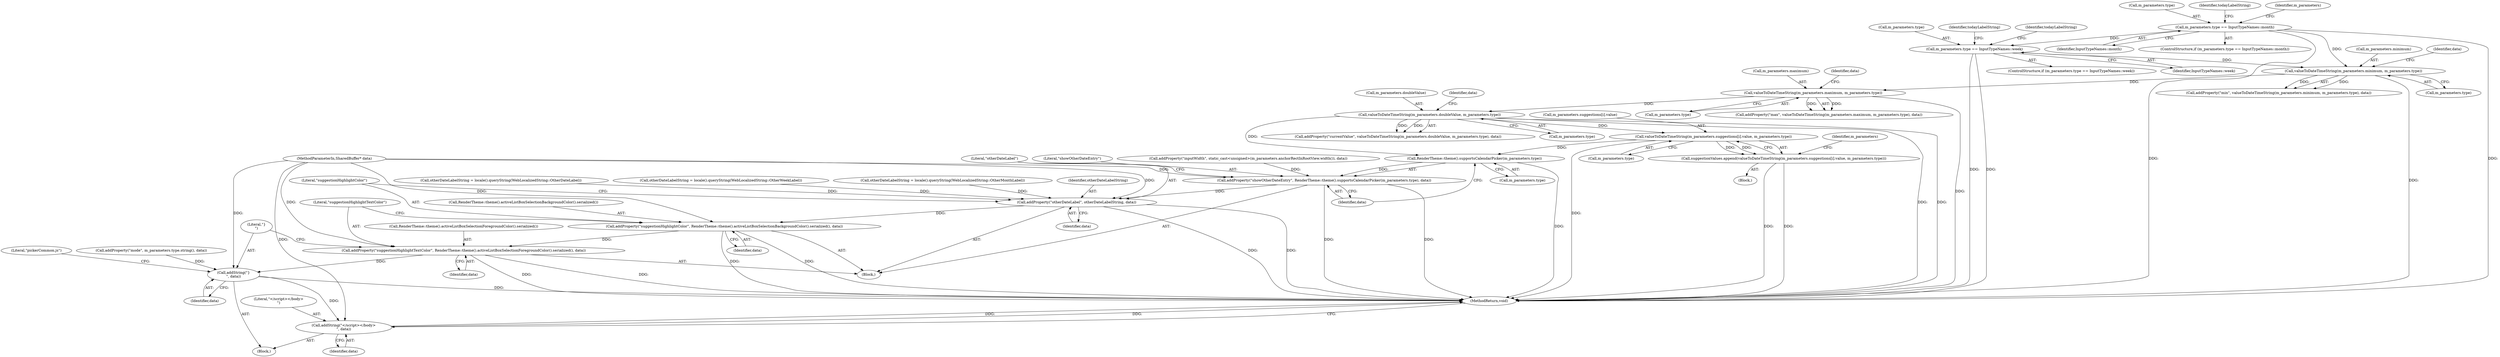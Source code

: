 digraph "0_Chrome_bd3392a1f8b95bf0b0ee3821bc3245d743fb1337@array" {
"1000312" [label="(Call,valueToDateTimeString(m_parameters.suggestions[i].value, m_parameters.type))"];
"1000227" [label="(Call,valueToDateTimeString(m_parameters.doubleValue, m_parameters.type))"];
"1000203" [label="(Call,valueToDateTimeString(m_parameters.maximum, m_parameters.type))"];
"1000193" [label="(Call,valueToDateTimeString(m_parameters.minimum, m_parameters.type))"];
"1000129" [label="(Call,m_parameters.type == InputTypeNames::month)"];
"1000145" [label="(Call,m_parameters.type == InputTypeNames::week)"];
"1000311" [label="(Call,suggestionValues.append(valueToDateTimeString(m_parameters.suggestions[i].value, m_parameters.type)))"];
"1000359" [label="(Call,RenderTheme::theme().supportsCalendarPicker(m_parameters.type))"];
"1000357" [label="(Call,addProperty(\"showOtherDateEntry\", RenderTheme::theme().supportsCalendarPicker(m_parameters.type), data))"];
"1000364" [label="(Call,addProperty(\"otherDateLabel\", otherDateLabelString, data))"];
"1000368" [label="(Call,addProperty(\"suggestionHighlightColor\", RenderTheme::theme().activeListBoxSelectionBackgroundColor().serialized(), data))"];
"1000372" [label="(Call,addProperty(\"suggestionHighlightTextColor\", RenderTheme::theme().activeListBoxSelectionForegroundColor().serialized(), data))"];
"1000376" [label="(Call,addString(\"}\n\", data))"];
"1000388" [label="(Call,addString(\"</script></body>\n\", data))"];
"1000365" [label="(Literal,\"otherDateLabel\")"];
"1000130" [label="(Call,m_parameters.type)"];
"1000312" [label="(Call,valueToDateTimeString(m_parameters.suggestions[i].value, m_parameters.type))"];
"1000391" [label="(MethodReturn,void)"];
"1000368" [label="(Call,addProperty(\"suggestionHighlightColor\", RenderTheme::theme().activeListBoxSelectionBackgroundColor().serialized(), data))"];
"1000102" [label="(Block,)"];
"1000204" [label="(Call,m_parameters.maximum)"];
"1000359" [label="(Call,RenderTheme::theme().supportsCalendarPicker(m_parameters.type))"];
"1000145" [label="(Call,m_parameters.type == InputTypeNames::week)"];
"1000101" [label="(MethodParameterIn,SharedBuffer* data)"];
"1000197" [label="(Call,m_parameters.type)"];
"1000136" [label="(Identifier,todayLabelString)"];
"1000371" [label="(Identifier,data)"];
"1000375" [label="(Identifier,data)"];
"1000144" [label="(ControlStructure,if (m_parameters.type == InputTypeNames::week))"];
"1000194" [label="(Call,m_parameters.minimum)"];
"1000225" [label="(Call,addProperty(\"currentValue\", valueToDateTimeString(m_parameters.doubleValue, m_parameters.type), data))"];
"1000369" [label="(Literal,\"suggestionHighlightColor\")"];
"1000311" [label="(Call,suggestionValues.append(valueToDateTimeString(m_parameters.suggestions[i].value, m_parameters.type)))"];
"1000133" [label="(Identifier,InputTypeNames::month)"];
"1000207" [label="(Call,m_parameters.type)"];
"1000363" [label="(Identifier,data)"];
"1000193" [label="(Call,valueToDateTimeString(m_parameters.minimum, m_parameters.type))"];
"1000191" [label="(Call,addProperty(\"min\", valueToDateTimeString(m_parameters.minimum, m_parameters.type), data))"];
"1000129" [label="(Call,m_parameters.type == InputTypeNames::month)"];
"1000376" [label="(Call,addString(\"}\n\", data))"];
"1000147" [label="(Identifier,m_parameters)"];
"1000320" [label="(Call,m_parameters.type)"];
"1000388" [label="(Call,addString(\"</script></body>\n\", data))"];
"1000152" [label="(Identifier,todayLabelString)"];
"1000389" [label="(Literal,\"</script></body>\n\")"];
"1000390" [label="(Identifier,data)"];
"1000370" [label="(Call,RenderTheme::theme().activeListBoxSelectionBackgroundColor().serialized())"];
"1000227" [label="(Call,valueToDateTimeString(m_parameters.doubleValue, m_parameters.type))"];
"1000200" [label="(Identifier,data)"];
"1000367" [label="(Identifier,data)"];
"1000128" [label="(ControlStructure,if (m_parameters.type == InputTypeNames::month))"];
"1000366" [label="(Identifier,otherDateLabelString)"];
"1000377" [label="(Literal,\"}\n\")"];
"1000165" [label="(Call,otherDateLabelString = locale().queryString(WebLocalizedString::OtherDateLabel))"];
"1000149" [label="(Identifier,InputTypeNames::week)"];
"1000231" [label="(Call,m_parameters.type)"];
"1000310" [label="(Block,)"];
"1000210" [label="(Identifier,data)"];
"1000228" [label="(Call,m_parameters.doubleValue)"];
"1000313" [label="(Call,m_parameters.suggestions[i].value)"];
"1000378" [label="(Identifier,data)"];
"1000360" [label="(Call,m_parameters.type)"];
"1000358" [label="(Literal,\"showOtherDateEntry\")"];
"1000372" [label="(Call,addProperty(\"suggestionHighlightTextColor\", RenderTheme::theme().activeListBoxSelectionForegroundColor().serialized(), data))"];
"1000364" [label="(Call,addProperty(\"otherDateLabel\", otherDateLabelString, data))"];
"1000201" [label="(Call,addProperty(\"max\", valueToDateTimeString(m_parameters.maximum, m_parameters.type), data))"];
"1000381" [label="(Literal,\"pickerCommon.js\")"];
"1000203" [label="(Call,valueToDateTimeString(m_parameters.maximum, m_parameters.type))"];
"1000234" [label="(Identifier,data)"];
"1000296" [label="(Block,)"];
"1000351" [label="(Call,addProperty(\"inputWidth\", static_cast<unsigned>(m_parameters.anchorRectInRootView.width()), data))"];
"1000357" [label="(Call,addProperty(\"showOtherDateEntry\", RenderTheme::theme().supportsCalendarPicker(m_parameters.type), data))"];
"1000155" [label="(Call,otherDateLabelString = locale().queryString(WebLocalizedString::OtherWeekLabel))"];
"1000139" [label="(Call,otherDateLabelString = locale().queryString(WebLocalizedString::OtherMonthLabel))"];
"1000162" [label="(Identifier,todayLabelString)"];
"1000146" [label="(Call,m_parameters.type)"];
"1000373" [label="(Literal,\"suggestionHighlightTextColor\")"];
"1000374" [label="(Call,RenderTheme::theme().activeListBoxSelectionForegroundColor().serialized())"];
"1000327" [label="(Identifier,m_parameters)"];
"1000290" [label="(Call,addProperty(\"mode\", m_parameters.type.string(), data))"];
"1000312" -> "1000311"  [label="AST: "];
"1000312" -> "1000320"  [label="CFG: "];
"1000313" -> "1000312"  [label="AST: "];
"1000320" -> "1000312"  [label="AST: "];
"1000311" -> "1000312"  [label="CFG: "];
"1000312" -> "1000391"  [label="DDG: "];
"1000312" -> "1000311"  [label="DDG: "];
"1000312" -> "1000311"  [label="DDG: "];
"1000227" -> "1000312"  [label="DDG: "];
"1000312" -> "1000359"  [label="DDG: "];
"1000227" -> "1000225"  [label="AST: "];
"1000227" -> "1000231"  [label="CFG: "];
"1000228" -> "1000227"  [label="AST: "];
"1000231" -> "1000227"  [label="AST: "];
"1000234" -> "1000227"  [label="CFG: "];
"1000227" -> "1000391"  [label="DDG: "];
"1000227" -> "1000391"  [label="DDG: "];
"1000227" -> "1000225"  [label="DDG: "];
"1000227" -> "1000225"  [label="DDG: "];
"1000203" -> "1000227"  [label="DDG: "];
"1000227" -> "1000359"  [label="DDG: "];
"1000203" -> "1000201"  [label="AST: "];
"1000203" -> "1000207"  [label="CFG: "];
"1000204" -> "1000203"  [label="AST: "];
"1000207" -> "1000203"  [label="AST: "];
"1000210" -> "1000203"  [label="CFG: "];
"1000203" -> "1000391"  [label="DDG: "];
"1000203" -> "1000201"  [label="DDG: "];
"1000203" -> "1000201"  [label="DDG: "];
"1000193" -> "1000203"  [label="DDG: "];
"1000193" -> "1000191"  [label="AST: "];
"1000193" -> "1000197"  [label="CFG: "];
"1000194" -> "1000193"  [label="AST: "];
"1000197" -> "1000193"  [label="AST: "];
"1000200" -> "1000193"  [label="CFG: "];
"1000193" -> "1000391"  [label="DDG: "];
"1000193" -> "1000191"  [label="DDG: "];
"1000193" -> "1000191"  [label="DDG: "];
"1000129" -> "1000193"  [label="DDG: "];
"1000145" -> "1000193"  [label="DDG: "];
"1000129" -> "1000128"  [label="AST: "];
"1000129" -> "1000133"  [label="CFG: "];
"1000130" -> "1000129"  [label="AST: "];
"1000133" -> "1000129"  [label="AST: "];
"1000136" -> "1000129"  [label="CFG: "];
"1000147" -> "1000129"  [label="CFG: "];
"1000129" -> "1000391"  [label="DDG: "];
"1000129" -> "1000391"  [label="DDG: "];
"1000129" -> "1000145"  [label="DDG: "];
"1000145" -> "1000144"  [label="AST: "];
"1000145" -> "1000149"  [label="CFG: "];
"1000146" -> "1000145"  [label="AST: "];
"1000149" -> "1000145"  [label="AST: "];
"1000152" -> "1000145"  [label="CFG: "];
"1000162" -> "1000145"  [label="CFG: "];
"1000145" -> "1000391"  [label="DDG: "];
"1000145" -> "1000391"  [label="DDG: "];
"1000311" -> "1000310"  [label="AST: "];
"1000327" -> "1000311"  [label="CFG: "];
"1000311" -> "1000391"  [label="DDG: "];
"1000311" -> "1000391"  [label="DDG: "];
"1000359" -> "1000357"  [label="AST: "];
"1000359" -> "1000360"  [label="CFG: "];
"1000360" -> "1000359"  [label="AST: "];
"1000363" -> "1000359"  [label="CFG: "];
"1000359" -> "1000391"  [label="DDG: "];
"1000359" -> "1000357"  [label="DDG: "];
"1000357" -> "1000296"  [label="AST: "];
"1000357" -> "1000363"  [label="CFG: "];
"1000358" -> "1000357"  [label="AST: "];
"1000363" -> "1000357"  [label="AST: "];
"1000365" -> "1000357"  [label="CFG: "];
"1000357" -> "1000391"  [label="DDG: "];
"1000357" -> "1000391"  [label="DDG: "];
"1000351" -> "1000357"  [label="DDG: "];
"1000101" -> "1000357"  [label="DDG: "];
"1000357" -> "1000364"  [label="DDG: "];
"1000364" -> "1000296"  [label="AST: "];
"1000364" -> "1000367"  [label="CFG: "];
"1000365" -> "1000364"  [label="AST: "];
"1000366" -> "1000364"  [label="AST: "];
"1000367" -> "1000364"  [label="AST: "];
"1000369" -> "1000364"  [label="CFG: "];
"1000364" -> "1000391"  [label="DDG: "];
"1000364" -> "1000391"  [label="DDG: "];
"1000155" -> "1000364"  [label="DDG: "];
"1000165" -> "1000364"  [label="DDG: "];
"1000139" -> "1000364"  [label="DDG: "];
"1000101" -> "1000364"  [label="DDG: "];
"1000364" -> "1000368"  [label="DDG: "];
"1000368" -> "1000296"  [label="AST: "];
"1000368" -> "1000371"  [label="CFG: "];
"1000369" -> "1000368"  [label="AST: "];
"1000370" -> "1000368"  [label="AST: "];
"1000371" -> "1000368"  [label="AST: "];
"1000373" -> "1000368"  [label="CFG: "];
"1000368" -> "1000391"  [label="DDG: "];
"1000368" -> "1000391"  [label="DDG: "];
"1000101" -> "1000368"  [label="DDG: "];
"1000368" -> "1000372"  [label="DDG: "];
"1000372" -> "1000296"  [label="AST: "];
"1000372" -> "1000375"  [label="CFG: "];
"1000373" -> "1000372"  [label="AST: "];
"1000374" -> "1000372"  [label="AST: "];
"1000375" -> "1000372"  [label="AST: "];
"1000377" -> "1000372"  [label="CFG: "];
"1000372" -> "1000391"  [label="DDG: "];
"1000372" -> "1000391"  [label="DDG: "];
"1000101" -> "1000372"  [label="DDG: "];
"1000372" -> "1000376"  [label="DDG: "];
"1000376" -> "1000102"  [label="AST: "];
"1000376" -> "1000378"  [label="CFG: "];
"1000377" -> "1000376"  [label="AST: "];
"1000378" -> "1000376"  [label="AST: "];
"1000381" -> "1000376"  [label="CFG: "];
"1000376" -> "1000391"  [label="DDG: "];
"1000290" -> "1000376"  [label="DDG: "];
"1000101" -> "1000376"  [label="DDG: "];
"1000376" -> "1000388"  [label="DDG: "];
"1000388" -> "1000102"  [label="AST: "];
"1000388" -> "1000390"  [label="CFG: "];
"1000389" -> "1000388"  [label="AST: "];
"1000390" -> "1000388"  [label="AST: "];
"1000391" -> "1000388"  [label="CFG: "];
"1000388" -> "1000391"  [label="DDG: "];
"1000388" -> "1000391"  [label="DDG: "];
"1000101" -> "1000388"  [label="DDG: "];
}
